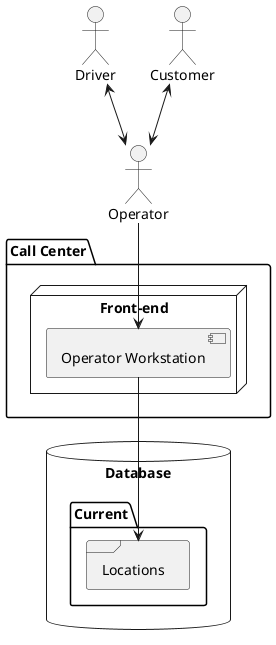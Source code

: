 @startuml

package "Call Center" {
  node "Front-end" {
	  [Operator Workstation]
  }
}
 
database "Database" {

  folder "Current" {
     frame "Locations" {
     }
  }
}

:Driver: <--> :Operator:
:Customer: <--> :Operator:
:Operator: --> [Operator Workstation]
[Operator Workstation] --> Locations

@enduml